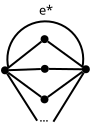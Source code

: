 <?xml version="1.0" encoding="UTF-8"?>
<dia:diagram xmlns:dia="http://www.lysator.liu.se/~alla/dia/">
  <dia:layer name="Arrière-plan" visible="true" active="true">
    <dia:object type="Standard - Line" version="0" id="O0">
      <dia:attribute name="obj_pos">
        <dia:point val="-0.183,-0.042"/>
      </dia:attribute>
      <dia:attribute name="obj_bb">
        <dia:rectangle val="-1.828,-0.093;-0.132,0.069"/>
      </dia:attribute>
      <dia:attribute name="conn_endpoints">
        <dia:point val="-0.183,-0.042"/>
        <dia:point val="-1.776,0.018"/>
      </dia:attribute>
      <dia:attribute name="numcp">
        <dia:int val="1"/>
      </dia:attribute>
      <dia:connections>
        <dia:connection handle="0" to="O2" connection="8"/>
        <dia:connection handle="1" to="O1" connection="8"/>
      </dia:connections>
    </dia:object>
    <dia:object type="Standard - Ellipse" version="0" id="O1">
      <dia:attribute name="obj_pos">
        <dia:point val="-2.125,-0.125"/>
      </dia:attribute>
      <dia:attribute name="obj_bb">
        <dia:rectangle val="-2.175,-0.175;-1.775,0.225"/>
      </dia:attribute>
      <dia:attribute name="elem_corner">
        <dia:point val="-2.125,-0.125"/>
      </dia:attribute>
      <dia:attribute name="elem_width">
        <dia:real val="0.3"/>
      </dia:attribute>
      <dia:attribute name="elem_height">
        <dia:real val="0.3"/>
      </dia:attribute>
      <dia:attribute name="border_width">
        <dia:real val="0.1"/>
      </dia:attribute>
      <dia:attribute name="inner_color">
        <dia:color val="#000000"/>
      </dia:attribute>
    </dia:object>
    <dia:object type="Standard - Ellipse" version="0" id="O2">
      <dia:attribute name="obj_pos">
        <dia:point val="-0.134,-0.199"/>
      </dia:attribute>
      <dia:attribute name="obj_bb">
        <dia:rectangle val="-0.184,-0.249;0.216,0.151"/>
      </dia:attribute>
      <dia:attribute name="elem_corner">
        <dia:point val="-0.134,-0.199"/>
      </dia:attribute>
      <dia:attribute name="elem_width">
        <dia:real val="0.3"/>
      </dia:attribute>
      <dia:attribute name="elem_height">
        <dia:real val="0.3"/>
      </dia:attribute>
      <dia:attribute name="border_width">
        <dia:real val="0.1"/>
      </dia:attribute>
      <dia:attribute name="inner_color">
        <dia:color val="#000000"/>
      </dia:attribute>
    </dia:object>
    <dia:object type="Standard - Ellipse" version="0" id="O3">
      <dia:attribute name="obj_pos">
        <dia:point val="-0.147,-1.684"/>
      </dia:attribute>
      <dia:attribute name="obj_bb">
        <dia:rectangle val="-0.197,-1.734;0.203,-1.334"/>
      </dia:attribute>
      <dia:attribute name="elem_corner">
        <dia:point val="-0.147,-1.684"/>
      </dia:attribute>
      <dia:attribute name="elem_width">
        <dia:real val="0.3"/>
      </dia:attribute>
      <dia:attribute name="elem_height">
        <dia:real val="0.3"/>
      </dia:attribute>
      <dia:attribute name="border_width">
        <dia:real val="0.1"/>
      </dia:attribute>
      <dia:attribute name="inner_color">
        <dia:color val="#000000"/>
      </dia:attribute>
    </dia:object>
    <dia:object type="Standard - Ellipse" version="0" id="O4">
      <dia:attribute name="obj_pos">
        <dia:point val="1.919,-0.179"/>
      </dia:attribute>
      <dia:attribute name="obj_bb">
        <dia:rectangle val="1.869,-0.229;2.269,0.171"/>
      </dia:attribute>
      <dia:attribute name="elem_corner">
        <dia:point val="1.919,-0.179"/>
      </dia:attribute>
      <dia:attribute name="elem_width">
        <dia:real val="0.3"/>
      </dia:attribute>
      <dia:attribute name="elem_height">
        <dia:real val="0.3"/>
      </dia:attribute>
      <dia:attribute name="border_width">
        <dia:real val="0.1"/>
      </dia:attribute>
      <dia:attribute name="inner_color">
        <dia:color val="#000000"/>
      </dia:attribute>
    </dia:object>
    <dia:object type="Standard - Ellipse" version="0" id="O5">
      <dia:attribute name="obj_pos">
        <dia:point val="-0.15,1.328"/>
      </dia:attribute>
      <dia:attribute name="obj_bb">
        <dia:rectangle val="-0.2,1.278;0.2,1.678"/>
      </dia:attribute>
      <dia:attribute name="elem_corner">
        <dia:point val="-0.15,1.328"/>
      </dia:attribute>
      <dia:attribute name="elem_width">
        <dia:real val="0.3"/>
      </dia:attribute>
      <dia:attribute name="elem_height">
        <dia:real val="0.3"/>
      </dia:attribute>
      <dia:attribute name="border_width">
        <dia:real val="0.1"/>
      </dia:attribute>
      <dia:attribute name="inner_color">
        <dia:color val="#000000"/>
      </dia:attribute>
    </dia:object>
    <dia:object type="Standard - Line" version="0" id="O6">
      <dia:attribute name="obj_pos">
        <dia:point val="-0.154,-1.41"/>
      </dia:attribute>
      <dia:attribute name="obj_bb">
        <dia:rectangle val="-1.888,-1.481;-0.083,-0.028"/>
      </dia:attribute>
      <dia:attribute name="conn_endpoints">
        <dia:point val="-0.154,-1.41"/>
        <dia:point val="-1.818,-0.099"/>
      </dia:attribute>
      <dia:attribute name="numcp">
        <dia:int val="1"/>
      </dia:attribute>
      <dia:connections>
        <dia:connection handle="0" to="O3" connection="8"/>
        <dia:connection handle="1" to="O1" connection="8"/>
      </dia:connections>
    </dia:object>
    <dia:object type="Standard - Line" version="0" id="O7">
      <dia:attribute name="obj_pos">
        <dia:point val="-0.161,1.36"/>
      </dia:attribute>
      <dia:attribute name="obj_bb">
        <dia:rectangle val="-1.884,0.074;-0.091,1.43"/>
      </dia:attribute>
      <dia:attribute name="conn_endpoints">
        <dia:point val="-0.161,1.36"/>
        <dia:point val="-1.814,0.144"/>
      </dia:attribute>
      <dia:attribute name="numcp">
        <dia:int val="1"/>
      </dia:attribute>
      <dia:connections>
        <dia:connection handle="0" to="O5" connection="8"/>
        <dia:connection handle="1" to="O1" connection="8"/>
      </dia:connections>
    </dia:object>
    <dia:object type="Standard - Arc" version="0" id="O8">
      <dia:attribute name="obj_pos">
        <dia:point val="-1.975,0.025"/>
      </dia:attribute>
      <dia:attribute name="obj_bb">
        <dia:rectangle val="-2.063,-2.473;2.147,0.076"/>
      </dia:attribute>
      <dia:attribute name="conn_endpoints">
        <dia:point val="-1.975,0.025"/>
        <dia:point val="2.069,-0.029"/>
      </dia:attribute>
      <dia:attribute name="curve_distance">
        <dia:real val="-2.422"/>
      </dia:attribute>
      <dia:attribute name="line_width">
        <dia:real val="0.1"/>
      </dia:attribute>
      <dia:connections>
        <dia:connection handle="0" to="O1" connection="8"/>
        <dia:connection handle="1" to="O4" connection="8"/>
      </dia:connections>
    </dia:object>
    <dia:object type="Standard - Text" version="1" id="O9">
      <dia:attribute name="obj_pos">
        <dia:point val="-0.257,2.597"/>
      </dia:attribute>
      <dia:attribute name="obj_bb">
        <dia:rectangle val="-0.257,2.002;0.35,2.75"/>
      </dia:attribute>
      <dia:attribute name="text">
        <dia:composite type="text">
          <dia:attribute name="string">
            <dia:string>#...#</dia:string>
          </dia:attribute>
          <dia:attribute name="font">
            <dia:font family="sans" style="0" name="Helvetica"/>
          </dia:attribute>
          <dia:attribute name="height">
            <dia:real val="0.8"/>
          </dia:attribute>
          <dia:attribute name="pos">
            <dia:point val="-0.257,2.597"/>
          </dia:attribute>
          <dia:attribute name="color">
            <dia:color val="#000000"/>
          </dia:attribute>
          <dia:attribute name="alignment">
            <dia:enum val="0"/>
          </dia:attribute>
        </dia:composite>
      </dia:attribute>
      <dia:attribute name="valign">
        <dia:enum val="3"/>
      </dia:attribute>
    </dia:object>
    <dia:object type="Standard - Line" version="0" id="O10">
      <dia:attribute name="obj_pos">
        <dia:point val="0.165,-1.416"/>
      </dia:attribute>
      <dia:attribute name="obj_bb">
        <dia:rectangle val="0.095,-1.486;1.977,-0.077"/>
      </dia:attribute>
      <dia:attribute name="conn_endpoints">
        <dia:point val="0.165,-1.416"/>
        <dia:point val="1.907,-0.147"/>
      </dia:attribute>
      <dia:attribute name="numcp">
        <dia:int val="1"/>
      </dia:attribute>
      <dia:connections>
        <dia:connection handle="0" to="O3" connection="8"/>
        <dia:connection handle="1" to="O4" connection="8"/>
      </dia:connections>
    </dia:object>
    <dia:object type="Standard - Line" version="0" id="O11">
      <dia:attribute name="obj_pos">
        <dia:point val="0.214,-0.047"/>
      </dia:attribute>
      <dia:attribute name="obj_bb">
        <dia:rectangle val="0.163,-0.097;2.158,0.026"/>
      </dia:attribute>
      <dia:attribute name="conn_endpoints">
        <dia:point val="0.214,-0.047"/>
        <dia:point val="2.107,-0.025"/>
      </dia:attribute>
      <dia:attribute name="numcp">
        <dia:int val="1"/>
      </dia:attribute>
      <dia:connections>
        <dia:connection handle="0" to="O2" connection="8"/>
      </dia:connections>
    </dia:object>
    <dia:object type="Standard - Line" version="0" id="O12">
      <dia:attribute name="obj_pos">
        <dia:point val="0.162,1.361"/>
      </dia:attribute>
      <dia:attribute name="obj_bb">
        <dia:rectangle val="0.092,0.019;1.977,1.43"/>
      </dia:attribute>
      <dia:attribute name="conn_endpoints">
        <dia:point val="0.162,1.361"/>
        <dia:point val="1.907,0.089"/>
      </dia:attribute>
      <dia:attribute name="numcp">
        <dia:int val="1"/>
      </dia:attribute>
      <dia:connections>
        <dia:connection handle="0" to="O5" connection="8"/>
        <dia:connection handle="1" to="O4" connection="8"/>
      </dia:connections>
    </dia:object>
    <dia:object type="Standard - Line" version="0" id="O13">
      <dia:attribute name="obj_pos">
        <dia:point val="-1.867,0.194"/>
      </dia:attribute>
      <dia:attribute name="obj_bb">
        <dia:rectangle val="-1.936,0.125;-0.299,2.613"/>
      </dia:attribute>
      <dia:attribute name="conn_endpoints">
        <dia:point val="-1.867,0.194"/>
        <dia:point val="-0.368,2.544"/>
      </dia:attribute>
      <dia:attribute name="numcp">
        <dia:int val="1"/>
      </dia:attribute>
      <dia:connections>
        <dia:connection handle="0" to="O1" connection="8"/>
      </dia:connections>
    </dia:object>
    <dia:object type="Standard - Line" version="0" id="O14">
      <dia:attribute name="obj_pos">
        <dia:point val="1.964,0.141"/>
      </dia:attribute>
      <dia:attribute name="obj_bb">
        <dia:rectangle val="0.376,0.072;2.033,2.663"/>
      </dia:attribute>
      <dia:attribute name="conn_endpoints">
        <dia:point val="1.964,0.141"/>
        <dia:point val="0.445,2.594"/>
      </dia:attribute>
      <dia:attribute name="numcp">
        <dia:int val="1"/>
      </dia:attribute>
      <dia:connections>
        <dia:connection handle="0" to="O4" connection="8"/>
      </dia:connections>
    </dia:object>
    <dia:object type="Standard - Text" version="1" id="O15">
      <dia:attribute name="obj_pos">
        <dia:point val="-0.28,-2.756"/>
      </dia:attribute>
      <dia:attribute name="obj_bb">
        <dia:rectangle val="-0.28,-3.351;0.435,-2.603"/>
      </dia:attribute>
      <dia:attribute name="text">
        <dia:composite type="text">
          <dia:attribute name="string">
            <dia:string>#e*#</dia:string>
          </dia:attribute>
          <dia:attribute name="font">
            <dia:font family="sans" style="0" name="Helvetica"/>
          </dia:attribute>
          <dia:attribute name="height">
            <dia:real val="0.8"/>
          </dia:attribute>
          <dia:attribute name="pos">
            <dia:point val="-0.28,-2.756"/>
          </dia:attribute>
          <dia:attribute name="color">
            <dia:color val="#000000"/>
          </dia:attribute>
          <dia:attribute name="alignment">
            <dia:enum val="0"/>
          </dia:attribute>
        </dia:composite>
      </dia:attribute>
      <dia:attribute name="valign">
        <dia:enum val="3"/>
      </dia:attribute>
    </dia:object>
  </dia:layer>
</dia:diagram>

